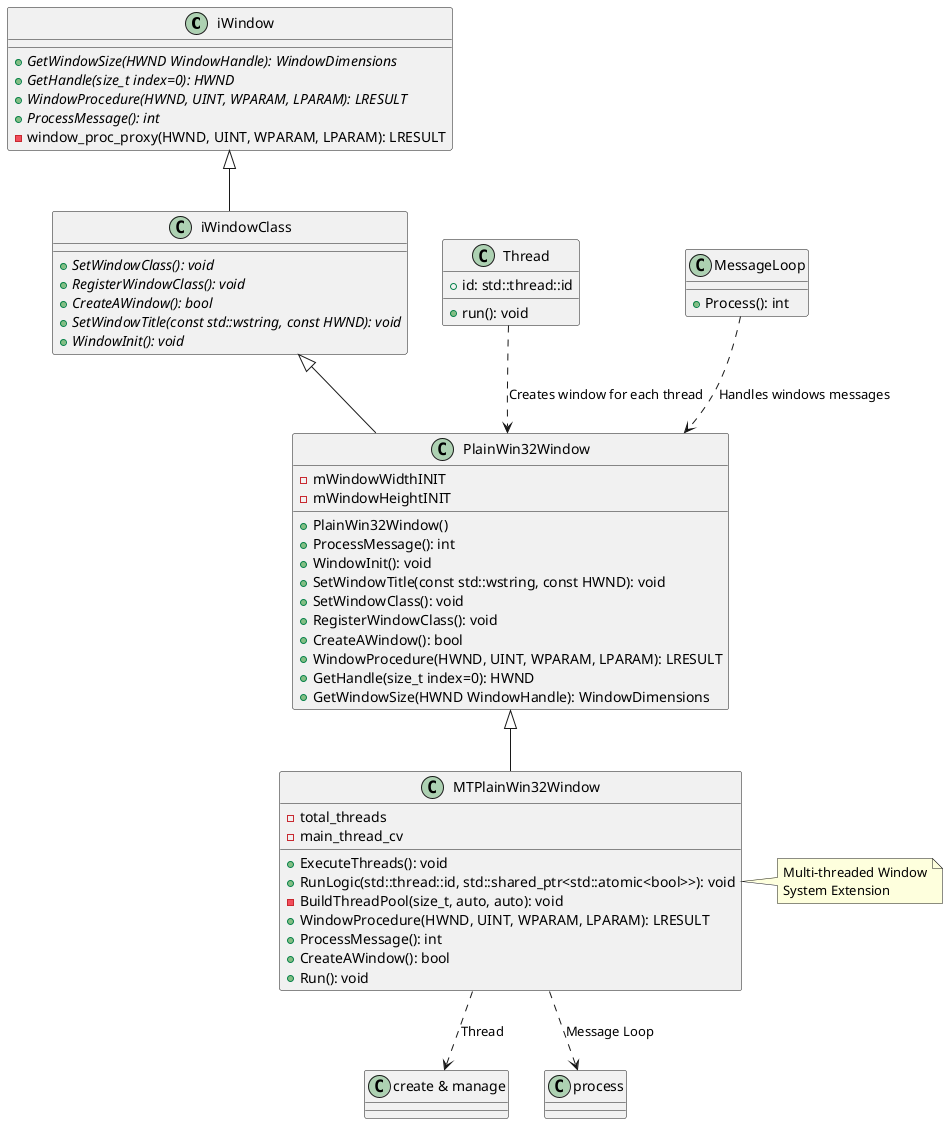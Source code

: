 @startuml iwindow


class iWindow {
    {abstract} +GetWindowSize(HWND WindowHandle): WindowDimensions
    {abstract} +GetHandle(size_t index=0): HWND
    {abstract} +WindowProcedure(HWND, UINT, WPARAM, LPARAM): LRESULT
    {abstract} +ProcessMessage(): int
    -window_proc_proxy(HWND, UINT, WPARAM, LPARAM): LRESULT
}

class iWindowClass {
    {abstract} +SetWindowClass(): void
    {abstract} +RegisterWindowClass(): void
    {abstract} +CreateAWindow(): bool
    {abstract} +SetWindowTitle(const std::wstring, const HWND): void
    {abstract} +WindowInit(): void
}

class PlainWin32Window {
    +PlainWin32Window()
    +ProcessMessage(): int
    +WindowInit(): void
    +SetWindowTitle(const std::wstring, const HWND): void
    +SetWindowClass(): void
    +RegisterWindowClass(): void
    +CreateAWindow(): bool
    +WindowProcedure(HWND, UINT, WPARAM, LPARAM): LRESULT
    +GetHandle(size_t index=0): HWND
    +GetWindowSize(HWND WindowHandle): WindowDimensions
}

class MTPlainWin32Window {
    +ExecuteThreads(): void
    +RunLogic(std::thread::id, std::shared_ptr<std::atomic<bool>>): void
    -BuildThreadPool(size_t, auto, auto): void
    +WindowProcedure(HWND, UINT, WPARAM, LPARAM): LRESULT
    +ProcessMessage(): int
    +CreateAWindow(): bool
    +Run(): void
}

iWindow <|-- iWindowClass
iWindowClass <|-- PlainWin32Window
PlainWin32Window <|-- MTPlainWin32Window

note right of MTPlainWin32Window : Multi-threaded Window\nSystem Extension

PlainWin32Window : -mWindowWidthINIT
PlainWin32Window : -mWindowHeightINIT

MTPlainWin32Window : -total_threads
MTPlainWin32Window : -main_thread_cv

MTPlainWin32Window ..> "create & manage" : Thread

MTPlainWin32Window ..> "process" : Message Loop

class Thread {
    +id: std::thread::id
    +run(): void
}

class MessageLoop {
    +Process(): int
}

Thread ..> PlainWin32Window : "Creates window for each thread"
MessageLoop ..> PlainWin32Window : "Handles windows messages"

@enduml

